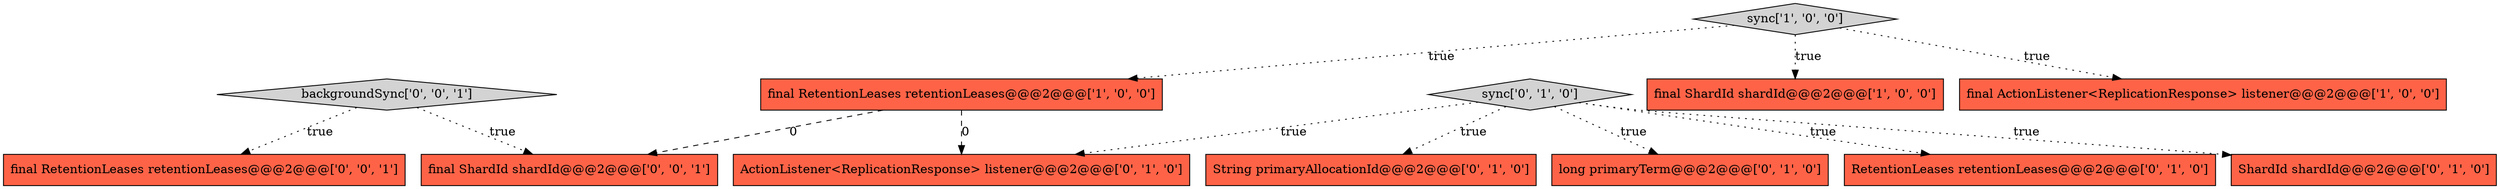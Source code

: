 digraph {
3 [style = filled, label = "sync['1', '0', '0']", fillcolor = lightgray, shape = diamond image = "AAA0AAABBB1BBB"];
10 [style = filled, label = "final RetentionLeases retentionLeases@@@2@@@['0', '0', '1']", fillcolor = tomato, shape = box image = "AAA0AAABBB3BBB"];
2 [style = filled, label = "final RetentionLeases retentionLeases@@@2@@@['1', '0', '0']", fillcolor = tomato, shape = box image = "AAA1AAABBB1BBB"];
6 [style = filled, label = "long primaryTerm@@@2@@@['0', '1', '0']", fillcolor = tomato, shape = box image = "AAA0AAABBB2BBB"];
8 [style = filled, label = "sync['0', '1', '0']", fillcolor = lightgray, shape = diamond image = "AAA0AAABBB2BBB"];
7 [style = filled, label = "RetentionLeases retentionLeases@@@2@@@['0', '1', '0']", fillcolor = tomato, shape = box image = "AAA0AAABBB2BBB"];
12 [style = filled, label = "final ShardId shardId@@@2@@@['0', '0', '1']", fillcolor = tomato, shape = box image = "AAA0AAABBB3BBB"];
0 [style = filled, label = "final ShardId shardId@@@2@@@['1', '0', '0']", fillcolor = tomato, shape = box image = "AAA0AAABBB1BBB"];
5 [style = filled, label = "ShardId shardId@@@2@@@['0', '1', '0']", fillcolor = tomato, shape = box image = "AAA0AAABBB2BBB"];
11 [style = filled, label = "backgroundSync['0', '0', '1']", fillcolor = lightgray, shape = diamond image = "AAA0AAABBB3BBB"];
9 [style = filled, label = "ActionListener<ReplicationResponse> listener@@@2@@@['0', '1', '0']", fillcolor = tomato, shape = box image = "AAA1AAABBB2BBB"];
4 [style = filled, label = "String primaryAllocationId@@@2@@@['0', '1', '0']", fillcolor = tomato, shape = box image = "AAA0AAABBB2BBB"];
1 [style = filled, label = "final ActionListener<ReplicationResponse> listener@@@2@@@['1', '0', '0']", fillcolor = tomato, shape = box image = "AAA0AAABBB1BBB"];
8->7 [style = dotted, label="true"];
2->12 [style = dashed, label="0"];
8->9 [style = dotted, label="true"];
8->6 [style = dotted, label="true"];
8->5 [style = dotted, label="true"];
2->9 [style = dashed, label="0"];
3->1 [style = dotted, label="true"];
8->4 [style = dotted, label="true"];
11->10 [style = dotted, label="true"];
3->2 [style = dotted, label="true"];
11->12 [style = dotted, label="true"];
3->0 [style = dotted, label="true"];
}
